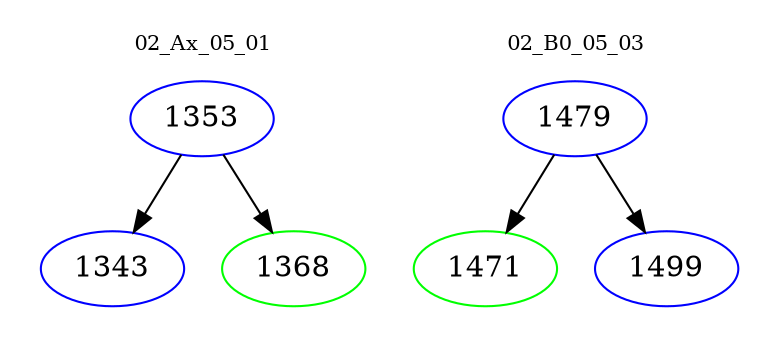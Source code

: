 digraph{
subgraph cluster_0 {
color = white
label = "02_Ax_05_01";
fontsize=10;
T0_1353 [label="1353", color="blue"]
T0_1353 -> T0_1343 [color="black"]
T0_1343 [label="1343", color="blue"]
T0_1353 -> T0_1368 [color="black"]
T0_1368 [label="1368", color="green"]
}
subgraph cluster_1 {
color = white
label = "02_B0_05_03";
fontsize=10;
T1_1479 [label="1479", color="blue"]
T1_1479 -> T1_1471 [color="black"]
T1_1471 [label="1471", color="green"]
T1_1479 -> T1_1499 [color="black"]
T1_1499 [label="1499", color="blue"]
}
}

